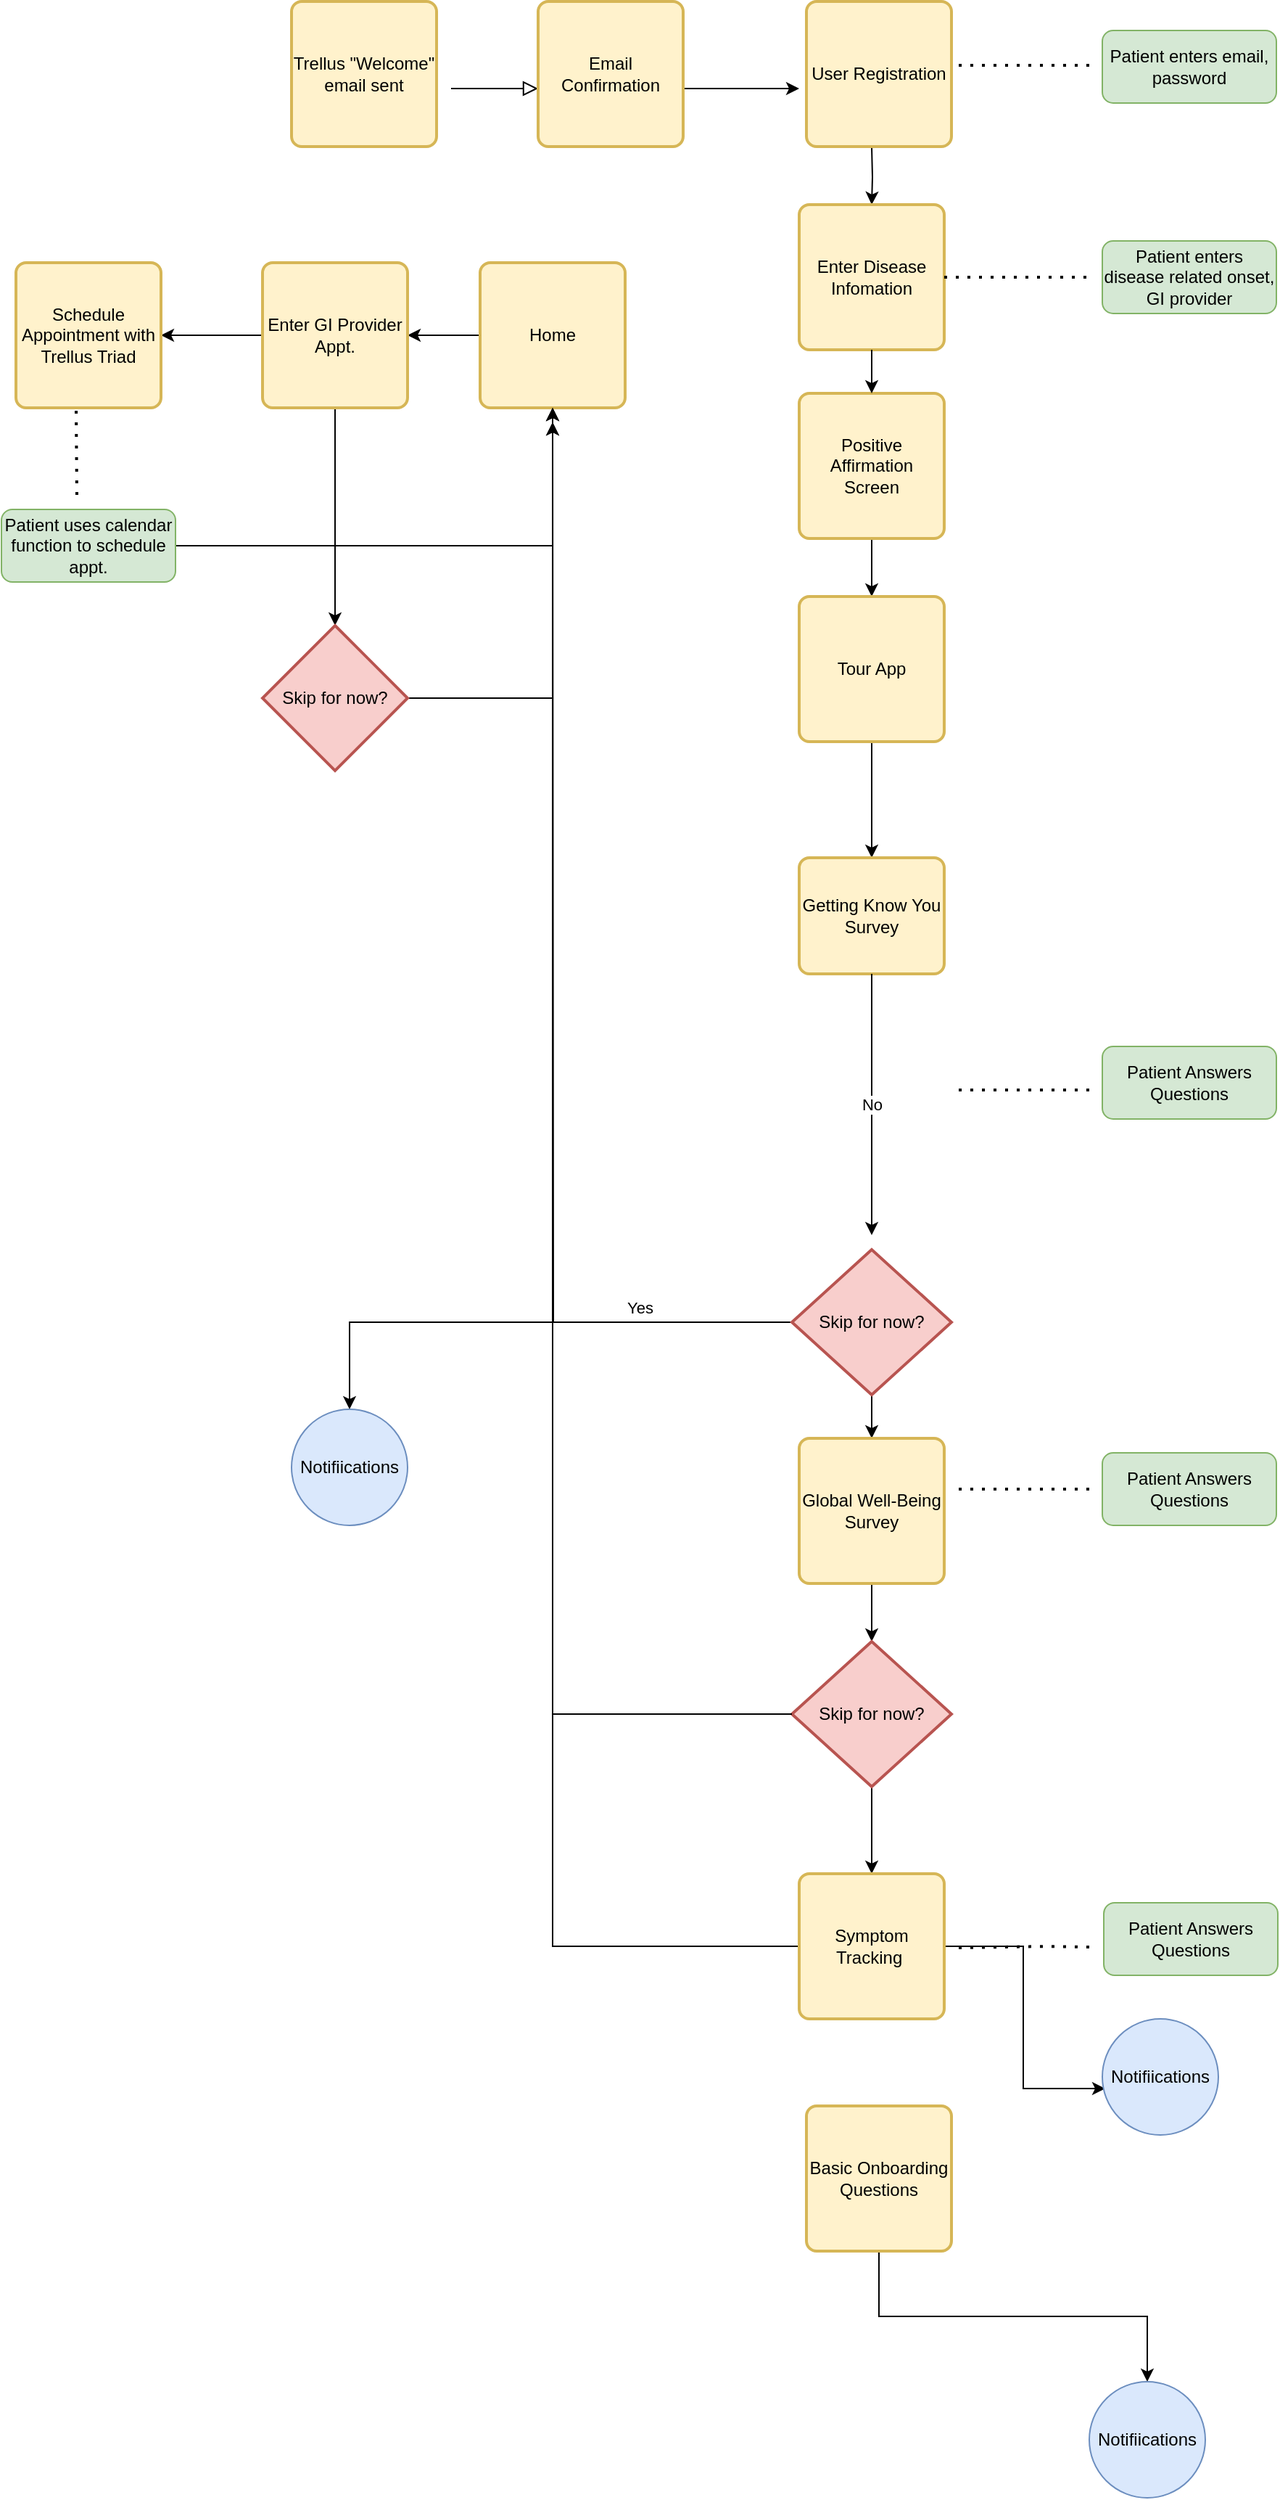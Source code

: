 <mxfile version="13.9.7" type="github">
  <diagram id="C5RBs43oDa-KdzZeNtuy" name="Page-1">
    <mxGraphModel dx="2249" dy="805" grid="1" gridSize="10" guides="1" tooltips="1" connect="1" arrows="1" fold="1" page="1" pageScale="1" pageWidth="827" pageHeight="1169" math="0" shadow="0">
      <root>
        <mxCell id="WIyWlLk6GJQsqaUBKTNV-0" />
        <mxCell id="WIyWlLk6GJQsqaUBKTNV-1" parent="WIyWlLk6GJQsqaUBKTNV-0" />
        <mxCell id="WIyWlLk6GJQsqaUBKTNV-2" value="" style="rounded=0;html=1;jettySize=auto;orthogonalLoop=1;fontSize=11;endArrow=block;endFill=0;endSize=8;strokeWidth=1;shadow=0;labelBackgroundColor=none;edgeStyle=orthogonalEdgeStyle;entryX=0;entryY=0.5;entryDx=0;entryDy=0;" parent="WIyWlLk6GJQsqaUBKTNV-1" edge="1">
          <mxGeometry relative="1" as="geometry">
            <mxPoint x="190" y="70" as="sourcePoint" />
            <mxPoint x="250" y="70" as="targetPoint" />
          </mxGeometry>
        </mxCell>
        <mxCell id="gGnMCyvagH3UXZfCAkN4-2" style="edgeStyle=orthogonalEdgeStyle;rounded=0;orthogonalLoop=1;jettySize=auto;html=1;exitX=1;exitY=0.5;exitDx=0;exitDy=0;entryX=0;entryY=0.5;entryDx=0;entryDy=0;" parent="WIyWlLk6GJQsqaUBKTNV-1" edge="1">
          <mxGeometry relative="1" as="geometry">
            <mxPoint x="350" y="70" as="sourcePoint" />
            <mxPoint x="430" y="70" as="targetPoint" />
          </mxGeometry>
        </mxCell>
        <mxCell id="gGnMCyvagH3UXZfCAkN4-8" style="edgeStyle=orthogonalEdgeStyle;rounded=0;orthogonalLoop=1;jettySize=auto;html=1;exitX=0.5;exitY=1;exitDx=0;exitDy=0;" parent="WIyWlLk6GJQsqaUBKTNV-1" target="gGnMCyvagH3UXZfCAkN4-7" edge="1">
          <mxGeometry relative="1" as="geometry">
            <mxPoint x="480" y="110" as="sourcePoint" />
          </mxGeometry>
        </mxCell>
        <mxCell id="gGnMCyvagH3UXZfCAkN4-16" style="edgeStyle=orthogonalEdgeStyle;rounded=0;orthogonalLoop=1;jettySize=auto;html=1;" parent="WIyWlLk6GJQsqaUBKTNV-1" source="7_HCONuBHNa6cHCysJDs-2" edge="1">
          <mxGeometry relative="1" as="geometry">
            <mxPoint x="480" y="600" as="targetPoint" />
          </mxGeometry>
        </mxCell>
        <mxCell id="gGnMCyvagH3UXZfCAkN4-7" value="Enter Disease Infomation&lt;br&gt;" style="rounded=1;whiteSpace=wrap;html=1;absoluteArcSize=1;arcSize=14;strokeWidth=2;fillColor=#fff2cc;strokeColor=#d6b656;" parent="WIyWlLk6GJQsqaUBKTNV-1" vertex="1">
          <mxGeometry x="430" y="150" width="100" height="100" as="geometry" />
        </mxCell>
        <mxCell id="7_HCONuBHNa6cHCysJDs-40" style="edgeStyle=orthogonalEdgeStyle;rounded=0;orthogonalLoop=1;jettySize=auto;html=1;entryX=1;entryY=0.5;entryDx=0;entryDy=0;" parent="WIyWlLk6GJQsqaUBKTNV-1" source="gGnMCyvagH3UXZfCAkN4-11" target="7_HCONuBHNa6cHCysJDs-39" edge="1">
          <mxGeometry relative="1" as="geometry" />
        </mxCell>
        <mxCell id="gGnMCyvagH3UXZfCAkN4-11" value="Home" style="rounded=1;whiteSpace=wrap;html=1;absoluteArcSize=1;arcSize=14;strokeWidth=2;fillColor=#fff2cc;strokeColor=#d6b656;" parent="WIyWlLk6GJQsqaUBKTNV-1" vertex="1">
          <mxGeometry x="210" y="190" width="100" height="100" as="geometry" />
        </mxCell>
        <mxCell id="7_HCONuBHNa6cHCysJDs-32" style="edgeStyle=orthogonalEdgeStyle;rounded=0;orthogonalLoop=1;jettySize=auto;html=1;entryX=0.5;entryY=0;entryDx=0;entryDy=0;" parent="WIyWlLk6GJQsqaUBKTNV-1" source="7_HCONuBHNa6cHCysJDs-1" target="7_HCONuBHNa6cHCysJDs-2" edge="1">
          <mxGeometry relative="1" as="geometry" />
        </mxCell>
        <mxCell id="7_HCONuBHNa6cHCysJDs-1" value="Positive Affirmation Screen" style="rounded=1;whiteSpace=wrap;html=1;absoluteArcSize=1;arcSize=14;strokeWidth=2;fillColor=#fff2cc;strokeColor=#d6b656;" parent="WIyWlLk6GJQsqaUBKTNV-1" vertex="1">
          <mxGeometry x="430" y="280" width="100" height="100" as="geometry" />
        </mxCell>
        <mxCell id="7_HCONuBHNa6cHCysJDs-3" style="edgeStyle=orthogonalEdgeStyle;rounded=0;orthogonalLoop=1;jettySize=auto;html=1;entryX=0.5;entryY=0;entryDx=0;entryDy=0;entryPerimeter=0;" parent="WIyWlLk6GJQsqaUBKTNV-1" source="gGnMCyvagH3UXZfCAkN4-7" target="7_HCONuBHNa6cHCysJDs-1" edge="1">
          <mxGeometry relative="1" as="geometry">
            <mxPoint x="480" y="510" as="targetPoint" />
            <mxPoint x="480" y="220" as="sourcePoint" />
          </mxGeometry>
        </mxCell>
        <mxCell id="7_HCONuBHNa6cHCysJDs-2" value="Tour App" style="rounded=1;whiteSpace=wrap;html=1;absoluteArcSize=1;arcSize=14;strokeWidth=2;fillColor=#fff2cc;strokeColor=#d6b656;" parent="WIyWlLk6GJQsqaUBKTNV-1" vertex="1">
          <mxGeometry x="430" y="420" width="100" height="100" as="geometry" />
        </mxCell>
        <mxCell id="7_HCONuBHNa6cHCysJDs-5" value="Getting Know You Survey" style="rounded=1;whiteSpace=wrap;html=1;absoluteArcSize=1;arcSize=14;strokeWidth=2;fillColor=#fff2cc;strokeColor=#d6b656;" parent="WIyWlLk6GJQsqaUBKTNV-1" vertex="1">
          <mxGeometry x="430" y="600" width="100" height="80" as="geometry" />
        </mxCell>
        <mxCell id="7_HCONuBHNa6cHCysJDs-7" style="edgeStyle=orthogonalEdgeStyle;rounded=0;orthogonalLoop=1;jettySize=auto;html=1;" parent="WIyWlLk6GJQsqaUBKTNV-1" source="7_HCONuBHNa6cHCysJDs-6" edge="1">
          <mxGeometry relative="1" as="geometry">
            <mxPoint x="260" y="300" as="targetPoint" />
          </mxGeometry>
        </mxCell>
        <mxCell id="7_HCONuBHNa6cHCysJDs-8" value="Yes" style="edgeLabel;html=1;align=center;verticalAlign=middle;resizable=0;points=[];" parent="7_HCONuBHNa6cHCysJDs-7" vertex="1" connectable="0">
          <mxGeometry x="-0.793" y="3" relative="1" as="geometry">
            <mxPoint x="-24" y="-13" as="offset" />
          </mxGeometry>
        </mxCell>
        <mxCell id="7_HCONuBHNa6cHCysJDs-34" style="edgeStyle=orthogonalEdgeStyle;rounded=0;orthogonalLoop=1;jettySize=auto;html=1;entryX=0.5;entryY=0;entryDx=0;entryDy=0;entryPerimeter=0;" parent="WIyWlLk6GJQsqaUBKTNV-1" source="7_HCONuBHNa6cHCysJDs-6" target="7_HCONuBHNa6cHCysJDs-9" edge="1">
          <mxGeometry relative="1" as="geometry">
            <mxPoint x="480" y="990" as="targetPoint" />
          </mxGeometry>
        </mxCell>
        <mxCell id="Bc3tvTEOyGvGC2gD3rta-1" style="edgeStyle=orthogonalEdgeStyle;rounded=0;orthogonalLoop=1;jettySize=auto;html=1;" edge="1" parent="WIyWlLk6GJQsqaUBKTNV-1" source="7_HCONuBHNa6cHCysJDs-6" target="I_p7_JZJX6vtq-w0ZKPo-1">
          <mxGeometry relative="1" as="geometry">
            <mxPoint x="364.1" y="980" as="targetPoint" />
          </mxGeometry>
        </mxCell>
        <mxCell id="7_HCONuBHNa6cHCysJDs-6" value="Skip for now?" style="strokeWidth=2;html=1;shape=mxgraph.flowchart.decision;whiteSpace=wrap;fillColor=#f8cecc;strokeColor=#b85450;" parent="WIyWlLk6GJQsqaUBKTNV-1" vertex="1">
          <mxGeometry x="425" y="870" width="110" height="100" as="geometry" />
        </mxCell>
        <mxCell id="7_HCONuBHNa6cHCysJDs-35" style="edgeStyle=orthogonalEdgeStyle;rounded=0;orthogonalLoop=1;jettySize=auto;html=1;entryX=0.5;entryY=0;entryDx=0;entryDy=0;entryPerimeter=0;" parent="WIyWlLk6GJQsqaUBKTNV-1" source="7_HCONuBHNa6cHCysJDs-9" target="7_HCONuBHNa6cHCysJDs-10" edge="1">
          <mxGeometry relative="1" as="geometry" />
        </mxCell>
        <mxCell id="7_HCONuBHNa6cHCysJDs-9" value="Global Well-Being Survey" style="rounded=1;whiteSpace=wrap;html=1;absoluteArcSize=1;arcSize=14;strokeWidth=2;fillColor=#fff2cc;strokeColor=#d6b656;" parent="WIyWlLk6GJQsqaUBKTNV-1" vertex="1">
          <mxGeometry x="430" y="1000" width="100" height="100" as="geometry" />
        </mxCell>
        <mxCell id="7_HCONuBHNa6cHCysJDs-36" style="edgeStyle=orthogonalEdgeStyle;rounded=0;orthogonalLoop=1;jettySize=auto;html=1;" parent="WIyWlLk6GJQsqaUBKTNV-1" source="7_HCONuBHNa6cHCysJDs-10" edge="1">
          <mxGeometry relative="1" as="geometry">
            <mxPoint x="480" y="1300" as="targetPoint" />
          </mxGeometry>
        </mxCell>
        <mxCell id="7_HCONuBHNa6cHCysJDs-10" value="Skip for now?" style="strokeWidth=2;html=1;shape=mxgraph.flowchart.decision;whiteSpace=wrap;fillColor=#f8cecc;strokeColor=#b85450;" parent="WIyWlLk6GJQsqaUBKTNV-1" vertex="1">
          <mxGeometry x="425" y="1140" width="110" height="100" as="geometry" />
        </mxCell>
        <mxCell id="7_HCONuBHNa6cHCysJDs-19" style="edgeStyle=orthogonalEdgeStyle;rounded=0;orthogonalLoop=1;jettySize=auto;html=1;exitX=0;exitY=0.5;exitDx=0;exitDy=0;exitPerimeter=0;" parent="WIyWlLk6GJQsqaUBKTNV-1" source="7_HCONuBHNa6cHCysJDs-10" edge="1">
          <mxGeometry relative="1" as="geometry">
            <mxPoint x="260" y="300" as="targetPoint" />
            <mxPoint x="400" y="1000" as="sourcePoint" />
            <Array as="points">
              <mxPoint x="260" y="1190" />
            </Array>
          </mxGeometry>
        </mxCell>
        <mxCell id="7_HCONuBHNa6cHCysJDs-38" style="edgeStyle=orthogonalEdgeStyle;rounded=0;orthogonalLoop=1;jettySize=auto;html=1;entryX=0.5;entryY=1;entryDx=0;entryDy=0;" parent="WIyWlLk6GJQsqaUBKTNV-1" source="7_HCONuBHNa6cHCysJDs-11" target="gGnMCyvagH3UXZfCAkN4-11" edge="1">
          <mxGeometry relative="1" as="geometry" />
        </mxCell>
        <mxCell id="I_p7_JZJX6vtq-w0ZKPo-4" style="edgeStyle=orthogonalEdgeStyle;rounded=0;orthogonalLoop=1;jettySize=auto;html=1;entryX=0.025;entryY=0.6;entryDx=0;entryDy=0;entryPerimeter=0;" parent="WIyWlLk6GJQsqaUBKTNV-1" source="7_HCONuBHNa6cHCysJDs-11" target="I_p7_JZJX6vtq-w0ZKPo-0" edge="1">
          <mxGeometry relative="1" as="geometry" />
        </mxCell>
        <mxCell id="7_HCONuBHNa6cHCysJDs-11" value="Symptom Tracking&amp;nbsp;" style="rounded=1;whiteSpace=wrap;html=1;absoluteArcSize=1;arcSize=14;strokeWidth=2;fillColor=#fff2cc;strokeColor=#d6b656;" parent="WIyWlLk6GJQsqaUBKTNV-1" vertex="1">
          <mxGeometry x="430" y="1300" width="100" height="100" as="geometry" />
        </mxCell>
        <mxCell id="7_HCONuBHNa6cHCysJDs-42" style="edgeStyle=orthogonalEdgeStyle;rounded=0;orthogonalLoop=1;jettySize=auto;html=1;entryX=0.5;entryY=0;entryDx=0;entryDy=0;entryPerimeter=0;" parent="WIyWlLk6GJQsqaUBKTNV-1" source="7_HCONuBHNa6cHCysJDs-39" target="7_HCONuBHNa6cHCysJDs-41" edge="1">
          <mxGeometry relative="1" as="geometry">
            <Array as="points">
              <mxPoint x="110" y="430" />
            </Array>
          </mxGeometry>
        </mxCell>
        <mxCell id="7_HCONuBHNa6cHCysJDs-45" style="edgeStyle=orthogonalEdgeStyle;rounded=0;orthogonalLoop=1;jettySize=auto;html=1;entryX=1;entryY=0.5;entryDx=0;entryDy=0;" parent="WIyWlLk6GJQsqaUBKTNV-1" source="7_HCONuBHNa6cHCysJDs-39" target="7_HCONuBHNa6cHCysJDs-44" edge="1">
          <mxGeometry relative="1" as="geometry" />
        </mxCell>
        <mxCell id="7_HCONuBHNa6cHCysJDs-39" value="Enter GI Provider Appt." style="rounded=1;whiteSpace=wrap;html=1;absoluteArcSize=1;arcSize=14;strokeWidth=2;fillColor=#fff2cc;strokeColor=#d6b656;" parent="WIyWlLk6GJQsqaUBKTNV-1" vertex="1">
          <mxGeometry x="60" y="190" width="100" height="100" as="geometry" />
        </mxCell>
        <mxCell id="7_HCONuBHNa6cHCysJDs-43" style="edgeStyle=orthogonalEdgeStyle;rounded=0;orthogonalLoop=1;jettySize=auto;html=1;entryX=0.5;entryY=1;entryDx=0;entryDy=0;" parent="WIyWlLk6GJQsqaUBKTNV-1" source="7_HCONuBHNa6cHCysJDs-41" target="gGnMCyvagH3UXZfCAkN4-11" edge="1">
          <mxGeometry relative="1" as="geometry" />
        </mxCell>
        <mxCell id="7_HCONuBHNa6cHCysJDs-41" value="Skip for now?" style="strokeWidth=2;html=1;shape=mxgraph.flowchart.decision;whiteSpace=wrap;fillColor=#f8cecc;strokeColor=#b85450;" parent="WIyWlLk6GJQsqaUBKTNV-1" vertex="1">
          <mxGeometry x="60" y="440" width="100" height="100" as="geometry" />
        </mxCell>
        <mxCell id="7_HCONuBHNa6cHCysJDs-44" value="Schedule Appointment with Trellus Triad" style="rounded=1;whiteSpace=wrap;html=1;absoluteArcSize=1;arcSize=14;strokeWidth=2;fillColor=#fff2cc;strokeColor=#d6b656;" parent="WIyWlLk6GJQsqaUBKTNV-1" vertex="1">
          <mxGeometry x="-110" y="190" width="100" height="100" as="geometry" />
        </mxCell>
        <mxCell id="7_HCONuBHNa6cHCysJDs-54" value="User Registration" style="rounded=1;whiteSpace=wrap;html=1;absoluteArcSize=1;arcSize=14;strokeWidth=2;fillColor=#fff2cc;strokeColor=#d6b656;" parent="WIyWlLk6GJQsqaUBKTNV-1" vertex="1">
          <mxGeometry x="435" y="10" width="100" height="100" as="geometry" />
        </mxCell>
        <mxCell id="7_HCONuBHNa6cHCysJDs-55" value="Email Confirmation" style="rounded=1;whiteSpace=wrap;html=1;absoluteArcSize=1;arcSize=14;strokeWidth=2;fillColor=#fff2cc;strokeColor=#d6b656;" parent="WIyWlLk6GJQsqaUBKTNV-1" vertex="1">
          <mxGeometry x="250" y="10" width="100" height="100" as="geometry" />
        </mxCell>
        <mxCell id="7_HCONuBHNa6cHCysJDs-56" value="Trellus &quot;Welcome&quot; email sent" style="rounded=1;whiteSpace=wrap;html=1;absoluteArcSize=1;arcSize=14;strokeWidth=2;fillColor=#fff2cc;strokeColor=#d6b656;" parent="WIyWlLk6GJQsqaUBKTNV-1" vertex="1">
          <mxGeometry x="80" y="10" width="100" height="100" as="geometry" />
        </mxCell>
        <mxCell id="7_HCONuBHNa6cHCysJDs-58" value="Patient enters email, password" style="rounded=1;whiteSpace=wrap;html=1;fillColor=#d5e8d4;strokeColor=#82b366;" parent="WIyWlLk6GJQsqaUBKTNV-1" vertex="1">
          <mxGeometry x="639" y="30" width="120" height="50" as="geometry" />
        </mxCell>
        <mxCell id="7_HCONuBHNa6cHCysJDs-59" value="Patient enters disease related onset, GI provider" style="rounded=1;whiteSpace=wrap;html=1;fillColor=#d5e8d4;strokeColor=#82b366;" parent="WIyWlLk6GJQsqaUBKTNV-1" vertex="1">
          <mxGeometry x="639" y="175" width="120" height="50" as="geometry" />
        </mxCell>
        <mxCell id="7_HCONuBHNa6cHCysJDs-60" value="Patient Answers Questions" style="rounded=1;whiteSpace=wrap;html=1;fillColor=#d5e8d4;strokeColor=#82b366;" parent="WIyWlLk6GJQsqaUBKTNV-1" vertex="1">
          <mxGeometry x="639" y="730" width="120" height="50" as="geometry" />
        </mxCell>
        <mxCell id="7_HCONuBHNa6cHCysJDs-61" value="Patient Answers Questions" style="rounded=1;whiteSpace=wrap;html=1;fillColor=#d5e8d4;strokeColor=#82b366;" parent="WIyWlLk6GJQsqaUBKTNV-1" vertex="1">
          <mxGeometry x="639" y="1010" width="120" height="50" as="geometry" />
        </mxCell>
        <mxCell id="7_HCONuBHNa6cHCysJDs-62" value="Patient Answers Questions" style="rounded=1;whiteSpace=wrap;html=1;fillColor=#d5e8d4;strokeColor=#82b366;" parent="WIyWlLk6GJQsqaUBKTNV-1" vertex="1">
          <mxGeometry x="640" y="1320" width="120" height="50" as="geometry" />
        </mxCell>
        <mxCell id="7_HCONuBHNa6cHCysJDs-67" value="" style="endArrow=none;dashed=1;html=1;dashPattern=1 3;strokeWidth=2;entryX=-0.075;entryY=0.61;entryDx=0;entryDy=0;entryPerimeter=0;" parent="WIyWlLk6GJQsqaUBKTNV-1" target="7_HCONuBHNa6cHCysJDs-62" edge="1">
          <mxGeometry width="50" height="50" relative="1" as="geometry">
            <mxPoint x="540" y="1351" as="sourcePoint" />
            <mxPoint x="383" y="1129" as="targetPoint" />
            <Array as="points">
              <mxPoint x="600" y="1350" />
            </Array>
          </mxGeometry>
        </mxCell>
        <mxCell id="7_HCONuBHNa6cHCysJDs-69" value="" style="endArrow=none;dashed=1;html=1;dashPattern=1 3;strokeWidth=2;" parent="WIyWlLk6GJQsqaUBKTNV-1" edge="1">
          <mxGeometry width="50" height="50" relative="1" as="geometry">
            <mxPoint x="540" y="1035" as="sourcePoint" />
            <mxPoint x="630" y="1035" as="targetPoint" />
          </mxGeometry>
        </mxCell>
        <mxCell id="7_HCONuBHNa6cHCysJDs-70" value="" style="endArrow=none;dashed=1;html=1;dashPattern=1 3;strokeWidth=2;" parent="WIyWlLk6GJQsqaUBKTNV-1" edge="1">
          <mxGeometry width="50" height="50" relative="1" as="geometry">
            <mxPoint x="540" y="760" as="sourcePoint" />
            <mxPoint x="630" y="760" as="targetPoint" />
          </mxGeometry>
        </mxCell>
        <mxCell id="7_HCONuBHNa6cHCysJDs-71" value="" style="endArrow=none;dashed=1;html=1;dashPattern=1 3;strokeWidth=2;exitX=1;exitY=0.5;exitDx=0;exitDy=0;" parent="WIyWlLk6GJQsqaUBKTNV-1" source="gGnMCyvagH3UXZfCAkN4-7" edge="1">
          <mxGeometry width="50" height="50" relative="1" as="geometry">
            <mxPoint x="540" y="200" as="sourcePoint" />
            <mxPoint x="630" y="200" as="targetPoint" />
          </mxGeometry>
        </mxCell>
        <mxCell id="7_HCONuBHNa6cHCysJDs-72" value="" style="endArrow=none;dashed=1;html=1;dashPattern=1 3;strokeWidth=2;" parent="WIyWlLk6GJQsqaUBKTNV-1" edge="1">
          <mxGeometry width="50" height="50" relative="1" as="geometry">
            <mxPoint x="540" y="54" as="sourcePoint" />
            <mxPoint x="630" y="54" as="targetPoint" />
          </mxGeometry>
        </mxCell>
        <mxCell id="7_HCONuBHNa6cHCysJDs-76" value="" style="endArrow=none;dashed=1;html=1;dashPattern=1 3;strokeWidth=2;entryX=0.415;entryY=1.015;entryDx=0;entryDy=0;entryPerimeter=0;" parent="WIyWlLk6GJQsqaUBKTNV-1" target="7_HCONuBHNa6cHCysJDs-44" edge="1">
          <mxGeometry width="50" height="50" relative="1" as="geometry">
            <mxPoint x="-68" y="350" as="sourcePoint" />
            <mxPoint x="380" y="380" as="targetPoint" />
          </mxGeometry>
        </mxCell>
        <mxCell id="7_HCONuBHNa6cHCysJDs-87" style="edgeStyle=orthogonalEdgeStyle;rounded=0;orthogonalLoop=1;jettySize=auto;html=1;entryX=0.5;entryY=1;entryDx=0;entryDy=0;" parent="WIyWlLk6GJQsqaUBKTNV-1" source="7_HCONuBHNa6cHCysJDs-77" target="gGnMCyvagH3UXZfCAkN4-11" edge="1">
          <mxGeometry relative="1" as="geometry" />
        </mxCell>
        <mxCell id="7_HCONuBHNa6cHCysJDs-77" value="Patient uses calendar function to schedule appt." style="rounded=1;whiteSpace=wrap;html=1;fillColor=#d5e8d4;strokeColor=#82b366;" parent="WIyWlLk6GJQsqaUBKTNV-1" vertex="1">
          <mxGeometry x="-120" y="360" width="120" height="50" as="geometry" />
        </mxCell>
        <mxCell id="7_HCONuBHNa6cHCysJDs-83" value="No" style="endArrow=classic;html=1;exitX=0.5;exitY=1;exitDx=0;exitDy=0;" parent="WIyWlLk6GJQsqaUBKTNV-1" source="7_HCONuBHNa6cHCysJDs-5" edge="1">
          <mxGeometry relative="1" as="geometry">
            <mxPoint x="479.5" y="830" as="sourcePoint" />
            <mxPoint x="480" y="860" as="targetPoint" />
          </mxGeometry>
        </mxCell>
        <mxCell id="7_HCONuBHNa6cHCysJDs-84" value="No" style="edgeLabel;resizable=0;html=1;align=center;verticalAlign=middle;" parent="7_HCONuBHNa6cHCysJDs-83" connectable="0" vertex="1">
          <mxGeometry relative="1" as="geometry" />
        </mxCell>
        <mxCell id="NDm0StQERf2xuom-DKIh-1" style="edgeStyle=orthogonalEdgeStyle;rounded=0;orthogonalLoop=1;jettySize=auto;html=1;exitX=0.5;exitY=1;exitDx=0;exitDy=0;" parent="WIyWlLk6GJQsqaUBKTNV-1" source="7_HCONuBHNa6cHCysJDs-89" target="NDm0StQERf2xuom-DKIh-0" edge="1">
          <mxGeometry relative="1" as="geometry" />
        </mxCell>
        <mxCell id="7_HCONuBHNa6cHCysJDs-89" value="Basic Onboarding Questions" style="rounded=1;whiteSpace=wrap;html=1;absoluteArcSize=1;arcSize=14;strokeWidth=2;fillColor=#fff2cc;strokeColor=#d6b656;" parent="WIyWlLk6GJQsqaUBKTNV-1" vertex="1">
          <mxGeometry x="435" y="1460" width="100" height="100" as="geometry" />
        </mxCell>
        <mxCell id="NDm0StQERf2xuom-DKIh-0" value="Notifiications" style="ellipse;whiteSpace=wrap;html=1;aspect=fixed;fillColor=#dae8fc;strokeColor=#6c8ebf;" parent="WIyWlLk6GJQsqaUBKTNV-1" vertex="1">
          <mxGeometry x="630" y="1650" width="80" height="80" as="geometry" />
        </mxCell>
        <mxCell id="I_p7_JZJX6vtq-w0ZKPo-0" value="Notifiications" style="ellipse;whiteSpace=wrap;html=1;aspect=fixed;fillColor=#dae8fc;strokeColor=#6c8ebf;" parent="WIyWlLk6GJQsqaUBKTNV-1" vertex="1">
          <mxGeometry x="639" y="1400" width="80" height="80" as="geometry" />
        </mxCell>
        <mxCell id="I_p7_JZJX6vtq-w0ZKPo-1" value="Notifiications" style="ellipse;whiteSpace=wrap;html=1;aspect=fixed;fillColor=#dae8fc;strokeColor=#6c8ebf;" parent="WIyWlLk6GJQsqaUBKTNV-1" vertex="1">
          <mxGeometry x="80" y="980" width="80" height="80" as="geometry" />
        </mxCell>
      </root>
    </mxGraphModel>
  </diagram>
</mxfile>
